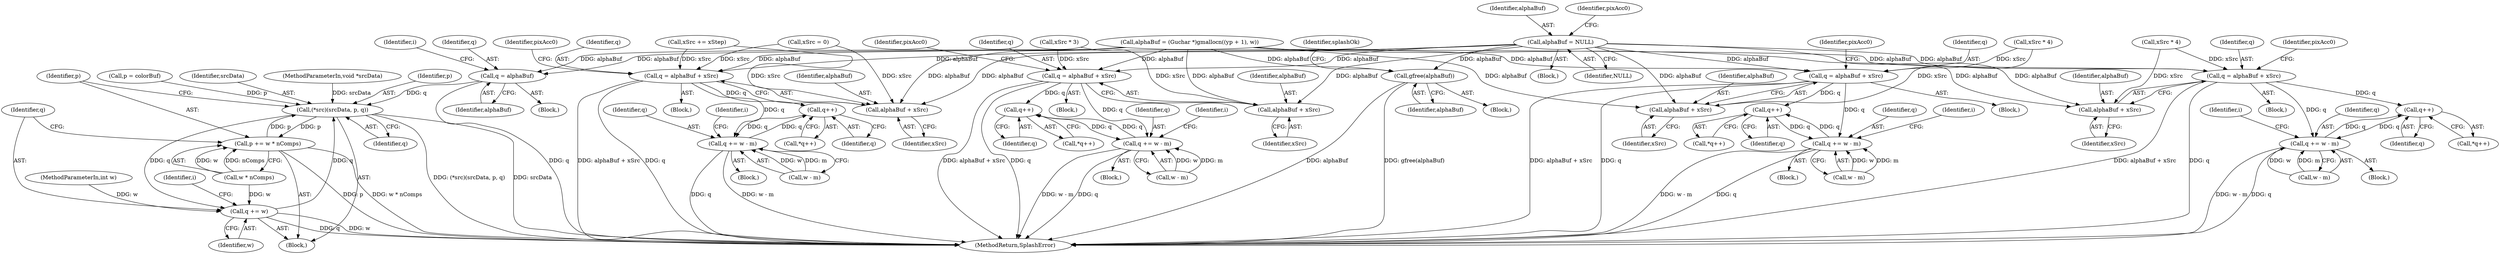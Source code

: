 digraph "0_poppler_9cf2325fb22f812b31858e519411f57747d39bd8_0@pointer" {
"1000910" [label="(Call,alphaBuf = NULL)"];
"1000996" [label="(Call,q = alphaBuf)"];
"1001009" [label="(Call,(*src)(srcData, p, q))"];
"1001013" [label="(Call,p += w * nComps)"];
"1001018" [label="(Call,q += w)"];
"1001224" [label="(Call,q = alphaBuf + xSrc)"];
"1001260" [label="(Call,q++)"];
"1001267" [label="(Call,q += w - m)"];
"1001226" [label="(Call,alphaBuf + xSrc)"];
"1001426" [label="(Call,q = alphaBuf + xSrc)"];
"1001476" [label="(Call,q++)"];
"1001485" [label="(Call,q += w - m)"];
"1001428" [label="(Call,alphaBuf + xSrc)"];
"1001665" [label="(Call,q = alphaBuf + xSrc)"];
"1001718" [label="(Call,q++)"];
"1001727" [label="(Call,q += w - m)"];
"1001667" [label="(Call,alphaBuf + xSrc)"];
"1001912" [label="(Call,q = alphaBuf + xSrc)"];
"1001969" [label="(Call,q++)"];
"1001978" [label="(Call,q += w - m)"];
"1001914" [label="(Call,alphaBuf + xSrc)"];
"1003114" [label="(Call,gfree(alphaBuf))"];
"1001369" [label="(Block,)"];
"1001729" [label="(Call,w - m)"];
"1001011" [label="(Identifier,p)"];
"1003117" [label="(Identifier,splashOk)"];
"1001230" [label="(Identifier,pixAcc0)"];
"1001241" [label="(Block,)"];
"1001267" [label="(Call,q += w - m)"];
"1001020" [label="(Identifier,w)"];
"1000909" [label="(Block,)"];
"1001122" [label="(Call,xSrc = 0)"];
"1000910" [label="(Call,alphaBuf = NULL)"];
"1001447" [label="(Block,)"];
"1001915" [label="(Identifier,alphaBuf)"];
"1001268" [label="(Identifier,q)"];
"1001428" [label="(Call,alphaBuf + xSrc)"];
"1001662" [label="(Call,xSrc * 4)"];
"1001665" [label="(Call,q = alphaBuf + xSrc)"];
"1001918" [label="(Identifier,pixAcc0)"];
"1000911" [label="(Identifier,alphaBuf)"];
"1000993" [label="(Call,p = colorBuf)"];
"1001476" [label="(Call,q++)"];
"1001668" [label="(Identifier,alphaBuf)"];
"1001667" [label="(Call,alphaBuf + xSrc)"];
"1001169" [label="(Block,)"];
"1001970" [label="(Identifier,q)"];
"1001269" [label="(Call,w - m)"];
"1001015" [label="(Call,w * nComps)"];
"1001485" [label="(Call,q += w - m)"];
"1001225" [label="(Identifier,q)"];
"1000899" [label="(Call,alphaBuf = (Guchar *)gmallocn((yp + 1), w))"];
"1001014" [label="(Identifier,p)"];
"1003118" [label="(MethodReturn,SplashError)"];
"1001001" [label="(Identifier,i)"];
"1001855" [label="(Block,)"];
"1001010" [label="(Identifier,srcData)"];
"1001979" [label="(Identifier,q)"];
"1001727" [label="(Call,q += w - m)"];
"1000112" [label="(Block,)"];
"1001969" [label="(Call,q++)"];
"1001669" [label="(Identifier,xSrc)"];
"1000998" [label="(Identifier,alphaBuf)"];
"1001935" [label="(Block,)"];
"1001717" [label="(Call,*q++)"];
"1001719" [label="(Identifier,q)"];
"1001913" [label="(Identifier,q)"];
"1001475" [label="(Call,*q++)"];
"1001423" [label="(Call,xSrc * 3)"];
"1000992" [label="(Block,)"];
"1003114" [label="(Call,gfree(alphaBuf))"];
"1000109" [label="(MethodParameterIn,int w)"];
"1000914" [label="(Identifier,pixAcc0)"];
"1001487" [label="(Call,w - m)"];
"1003115" [label="(Identifier,alphaBuf)"];
"1001980" [label="(Call,w - m)"];
"1001009" [label="(Call,(*src)(srcData, p, q))"];
"1001432" [label="(Identifier,pixAcc0)"];
"1001671" [label="(Identifier,pixAcc0)"];
"1001916" [label="(Identifier,xSrc)"];
"1001259" [label="(Call,*q++)"];
"1001019" [label="(Identifier,q)"];
"1001240" [label="(Identifier,i)"];
"1000912" [label="(Identifier,NULL)"];
"1001728" [label="(Identifier,q)"];
"1001012" [label="(Identifier,q)"];
"1001968" [label="(Call,*q++)"];
"1001978" [label="(Call,q += w - m)"];
"1001666" [label="(Identifier,q)"];
"1001912" [label="(Call,q = alphaBuf + xSrc)"];
"1001228" [label="(Identifier,xSrc)"];
"1000106" [label="(MethodParameterIn,void *srcData)"];
"1001007" [label="(Identifier,i)"];
"1001224" [label="(Call,q = alphaBuf + xSrc)"];
"1001608" [label="(Block,)"];
"1001909" [label="(Call,xSrc * 4)"];
"1001934" [label="(Identifier,i)"];
"1001426" [label="(Call,q = alphaBuf + xSrc)"];
"1001348" [label="(Call,xSrc += xStep)"];
"1001013" [label="(Call,p += w * nComps)"];
"1001427" [label="(Identifier,q)"];
"1001685" [label="(Identifier,i)"];
"1001486" [label="(Identifier,q)"];
"1001686" [label="(Block,)"];
"1001718" [label="(Call,q++)"];
"1001430" [label="(Identifier,xSrc)"];
"1001018" [label="(Call,q += w)"];
"1001260" [label="(Call,q++)"];
"1001008" [label="(Block,)"];
"1001477" [label="(Identifier,q)"];
"1000997" [label="(Identifier,q)"];
"1001446" [label="(Identifier,i)"];
"1001261" [label="(Identifier,q)"];
"1001429" [label="(Identifier,alphaBuf)"];
"1000996" [label="(Call,q = alphaBuf)"];
"1001914" [label="(Call,alphaBuf + xSrc)"];
"1001227" [label="(Identifier,alphaBuf)"];
"1001226" [label="(Call,alphaBuf + xSrc)"];
"1000910" -> "1000909"  [label="AST: "];
"1000910" -> "1000912"  [label="CFG: "];
"1000911" -> "1000910"  [label="AST: "];
"1000912" -> "1000910"  [label="AST: "];
"1000914" -> "1000910"  [label="CFG: "];
"1000910" -> "1000996"  [label="DDG: alphaBuf"];
"1000910" -> "1001224"  [label="DDG: alphaBuf"];
"1000910" -> "1001226"  [label="DDG: alphaBuf"];
"1000910" -> "1001426"  [label="DDG: alphaBuf"];
"1000910" -> "1001428"  [label="DDG: alphaBuf"];
"1000910" -> "1001665"  [label="DDG: alphaBuf"];
"1000910" -> "1001667"  [label="DDG: alphaBuf"];
"1000910" -> "1001912"  [label="DDG: alphaBuf"];
"1000910" -> "1001914"  [label="DDG: alphaBuf"];
"1000910" -> "1003114"  [label="DDG: alphaBuf"];
"1000996" -> "1000992"  [label="AST: "];
"1000996" -> "1000998"  [label="CFG: "];
"1000997" -> "1000996"  [label="AST: "];
"1000998" -> "1000996"  [label="AST: "];
"1001001" -> "1000996"  [label="CFG: "];
"1000996" -> "1003118"  [label="DDG: q"];
"1000899" -> "1000996"  [label="DDG: alphaBuf"];
"1000996" -> "1001009"  [label="DDG: q"];
"1001009" -> "1001008"  [label="AST: "];
"1001009" -> "1001012"  [label="CFG: "];
"1001010" -> "1001009"  [label="AST: "];
"1001011" -> "1001009"  [label="AST: "];
"1001012" -> "1001009"  [label="AST: "];
"1001014" -> "1001009"  [label="CFG: "];
"1001009" -> "1003118"  [label="DDG: (*src)(srcData, p, q)"];
"1001009" -> "1003118"  [label="DDG: srcData"];
"1000106" -> "1001009"  [label="DDG: srcData"];
"1000993" -> "1001009"  [label="DDG: p"];
"1001013" -> "1001009"  [label="DDG: p"];
"1001018" -> "1001009"  [label="DDG: q"];
"1001009" -> "1001013"  [label="DDG: p"];
"1001009" -> "1001018"  [label="DDG: q"];
"1001013" -> "1001008"  [label="AST: "];
"1001013" -> "1001015"  [label="CFG: "];
"1001014" -> "1001013"  [label="AST: "];
"1001015" -> "1001013"  [label="AST: "];
"1001019" -> "1001013"  [label="CFG: "];
"1001013" -> "1003118"  [label="DDG: w * nComps"];
"1001013" -> "1003118"  [label="DDG: p"];
"1001015" -> "1001013"  [label="DDG: w"];
"1001015" -> "1001013"  [label="DDG: nComps"];
"1001018" -> "1001008"  [label="AST: "];
"1001018" -> "1001020"  [label="CFG: "];
"1001019" -> "1001018"  [label="AST: "];
"1001020" -> "1001018"  [label="AST: "];
"1001007" -> "1001018"  [label="CFG: "];
"1001018" -> "1003118"  [label="DDG: q"];
"1001018" -> "1003118"  [label="DDG: w"];
"1001015" -> "1001018"  [label="DDG: w"];
"1000109" -> "1001018"  [label="DDG: w"];
"1001224" -> "1001169"  [label="AST: "];
"1001224" -> "1001226"  [label="CFG: "];
"1001225" -> "1001224"  [label="AST: "];
"1001226" -> "1001224"  [label="AST: "];
"1001230" -> "1001224"  [label="CFG: "];
"1001224" -> "1003118"  [label="DDG: q"];
"1001224" -> "1003118"  [label="DDG: alphaBuf + xSrc"];
"1000899" -> "1001224"  [label="DDG: alphaBuf"];
"1001348" -> "1001224"  [label="DDG: xSrc"];
"1001122" -> "1001224"  [label="DDG: xSrc"];
"1001224" -> "1001260"  [label="DDG: q"];
"1001224" -> "1001267"  [label="DDG: q"];
"1001260" -> "1001259"  [label="AST: "];
"1001260" -> "1001261"  [label="CFG: "];
"1001261" -> "1001260"  [label="AST: "];
"1001259" -> "1001260"  [label="CFG: "];
"1001267" -> "1001260"  [label="DDG: q"];
"1001260" -> "1001267"  [label="DDG: q"];
"1001267" -> "1001241"  [label="AST: "];
"1001267" -> "1001269"  [label="CFG: "];
"1001268" -> "1001267"  [label="AST: "];
"1001269" -> "1001267"  [label="AST: "];
"1001240" -> "1001267"  [label="CFG: "];
"1001267" -> "1003118"  [label="DDG: q"];
"1001267" -> "1003118"  [label="DDG: w - m"];
"1001269" -> "1001267"  [label="DDG: w"];
"1001269" -> "1001267"  [label="DDG: m"];
"1001226" -> "1001228"  [label="CFG: "];
"1001227" -> "1001226"  [label="AST: "];
"1001228" -> "1001226"  [label="AST: "];
"1000899" -> "1001226"  [label="DDG: alphaBuf"];
"1001348" -> "1001226"  [label="DDG: xSrc"];
"1001122" -> "1001226"  [label="DDG: xSrc"];
"1001426" -> "1001369"  [label="AST: "];
"1001426" -> "1001428"  [label="CFG: "];
"1001427" -> "1001426"  [label="AST: "];
"1001428" -> "1001426"  [label="AST: "];
"1001432" -> "1001426"  [label="CFG: "];
"1001426" -> "1003118"  [label="DDG: q"];
"1001426" -> "1003118"  [label="DDG: alphaBuf + xSrc"];
"1000899" -> "1001426"  [label="DDG: alphaBuf"];
"1001423" -> "1001426"  [label="DDG: xSrc"];
"1001426" -> "1001476"  [label="DDG: q"];
"1001426" -> "1001485"  [label="DDG: q"];
"1001476" -> "1001475"  [label="AST: "];
"1001476" -> "1001477"  [label="CFG: "];
"1001477" -> "1001476"  [label="AST: "];
"1001475" -> "1001476"  [label="CFG: "];
"1001485" -> "1001476"  [label="DDG: q"];
"1001476" -> "1001485"  [label="DDG: q"];
"1001485" -> "1001447"  [label="AST: "];
"1001485" -> "1001487"  [label="CFG: "];
"1001486" -> "1001485"  [label="AST: "];
"1001487" -> "1001485"  [label="AST: "];
"1001446" -> "1001485"  [label="CFG: "];
"1001485" -> "1003118"  [label="DDG: w - m"];
"1001485" -> "1003118"  [label="DDG: q"];
"1001487" -> "1001485"  [label="DDG: w"];
"1001487" -> "1001485"  [label="DDG: m"];
"1001428" -> "1001430"  [label="CFG: "];
"1001429" -> "1001428"  [label="AST: "];
"1001430" -> "1001428"  [label="AST: "];
"1000899" -> "1001428"  [label="DDG: alphaBuf"];
"1001423" -> "1001428"  [label="DDG: xSrc"];
"1001665" -> "1001608"  [label="AST: "];
"1001665" -> "1001667"  [label="CFG: "];
"1001666" -> "1001665"  [label="AST: "];
"1001667" -> "1001665"  [label="AST: "];
"1001671" -> "1001665"  [label="CFG: "];
"1001665" -> "1003118"  [label="DDG: q"];
"1001665" -> "1003118"  [label="DDG: alphaBuf + xSrc"];
"1000899" -> "1001665"  [label="DDG: alphaBuf"];
"1001662" -> "1001665"  [label="DDG: xSrc"];
"1001665" -> "1001718"  [label="DDG: q"];
"1001665" -> "1001727"  [label="DDG: q"];
"1001718" -> "1001717"  [label="AST: "];
"1001718" -> "1001719"  [label="CFG: "];
"1001719" -> "1001718"  [label="AST: "];
"1001717" -> "1001718"  [label="CFG: "];
"1001727" -> "1001718"  [label="DDG: q"];
"1001718" -> "1001727"  [label="DDG: q"];
"1001727" -> "1001686"  [label="AST: "];
"1001727" -> "1001729"  [label="CFG: "];
"1001728" -> "1001727"  [label="AST: "];
"1001729" -> "1001727"  [label="AST: "];
"1001685" -> "1001727"  [label="CFG: "];
"1001727" -> "1003118"  [label="DDG: w - m"];
"1001727" -> "1003118"  [label="DDG: q"];
"1001729" -> "1001727"  [label="DDG: w"];
"1001729" -> "1001727"  [label="DDG: m"];
"1001667" -> "1001669"  [label="CFG: "];
"1001668" -> "1001667"  [label="AST: "];
"1001669" -> "1001667"  [label="AST: "];
"1000899" -> "1001667"  [label="DDG: alphaBuf"];
"1001662" -> "1001667"  [label="DDG: xSrc"];
"1001912" -> "1001855"  [label="AST: "];
"1001912" -> "1001914"  [label="CFG: "];
"1001913" -> "1001912"  [label="AST: "];
"1001914" -> "1001912"  [label="AST: "];
"1001918" -> "1001912"  [label="CFG: "];
"1001912" -> "1003118"  [label="DDG: alphaBuf + xSrc"];
"1001912" -> "1003118"  [label="DDG: q"];
"1000899" -> "1001912"  [label="DDG: alphaBuf"];
"1001909" -> "1001912"  [label="DDG: xSrc"];
"1001912" -> "1001969"  [label="DDG: q"];
"1001912" -> "1001978"  [label="DDG: q"];
"1001969" -> "1001968"  [label="AST: "];
"1001969" -> "1001970"  [label="CFG: "];
"1001970" -> "1001969"  [label="AST: "];
"1001968" -> "1001969"  [label="CFG: "];
"1001978" -> "1001969"  [label="DDG: q"];
"1001969" -> "1001978"  [label="DDG: q"];
"1001978" -> "1001935"  [label="AST: "];
"1001978" -> "1001980"  [label="CFG: "];
"1001979" -> "1001978"  [label="AST: "];
"1001980" -> "1001978"  [label="AST: "];
"1001934" -> "1001978"  [label="CFG: "];
"1001978" -> "1003118"  [label="DDG: w - m"];
"1001978" -> "1003118"  [label="DDG: q"];
"1001980" -> "1001978"  [label="DDG: w"];
"1001980" -> "1001978"  [label="DDG: m"];
"1001914" -> "1001916"  [label="CFG: "];
"1001915" -> "1001914"  [label="AST: "];
"1001916" -> "1001914"  [label="AST: "];
"1000899" -> "1001914"  [label="DDG: alphaBuf"];
"1001909" -> "1001914"  [label="DDG: xSrc"];
"1003114" -> "1000112"  [label="AST: "];
"1003114" -> "1003115"  [label="CFG: "];
"1003115" -> "1003114"  [label="AST: "];
"1003117" -> "1003114"  [label="CFG: "];
"1003114" -> "1003118"  [label="DDG: gfree(alphaBuf)"];
"1003114" -> "1003118"  [label="DDG: alphaBuf"];
"1000899" -> "1003114"  [label="DDG: alphaBuf"];
}
